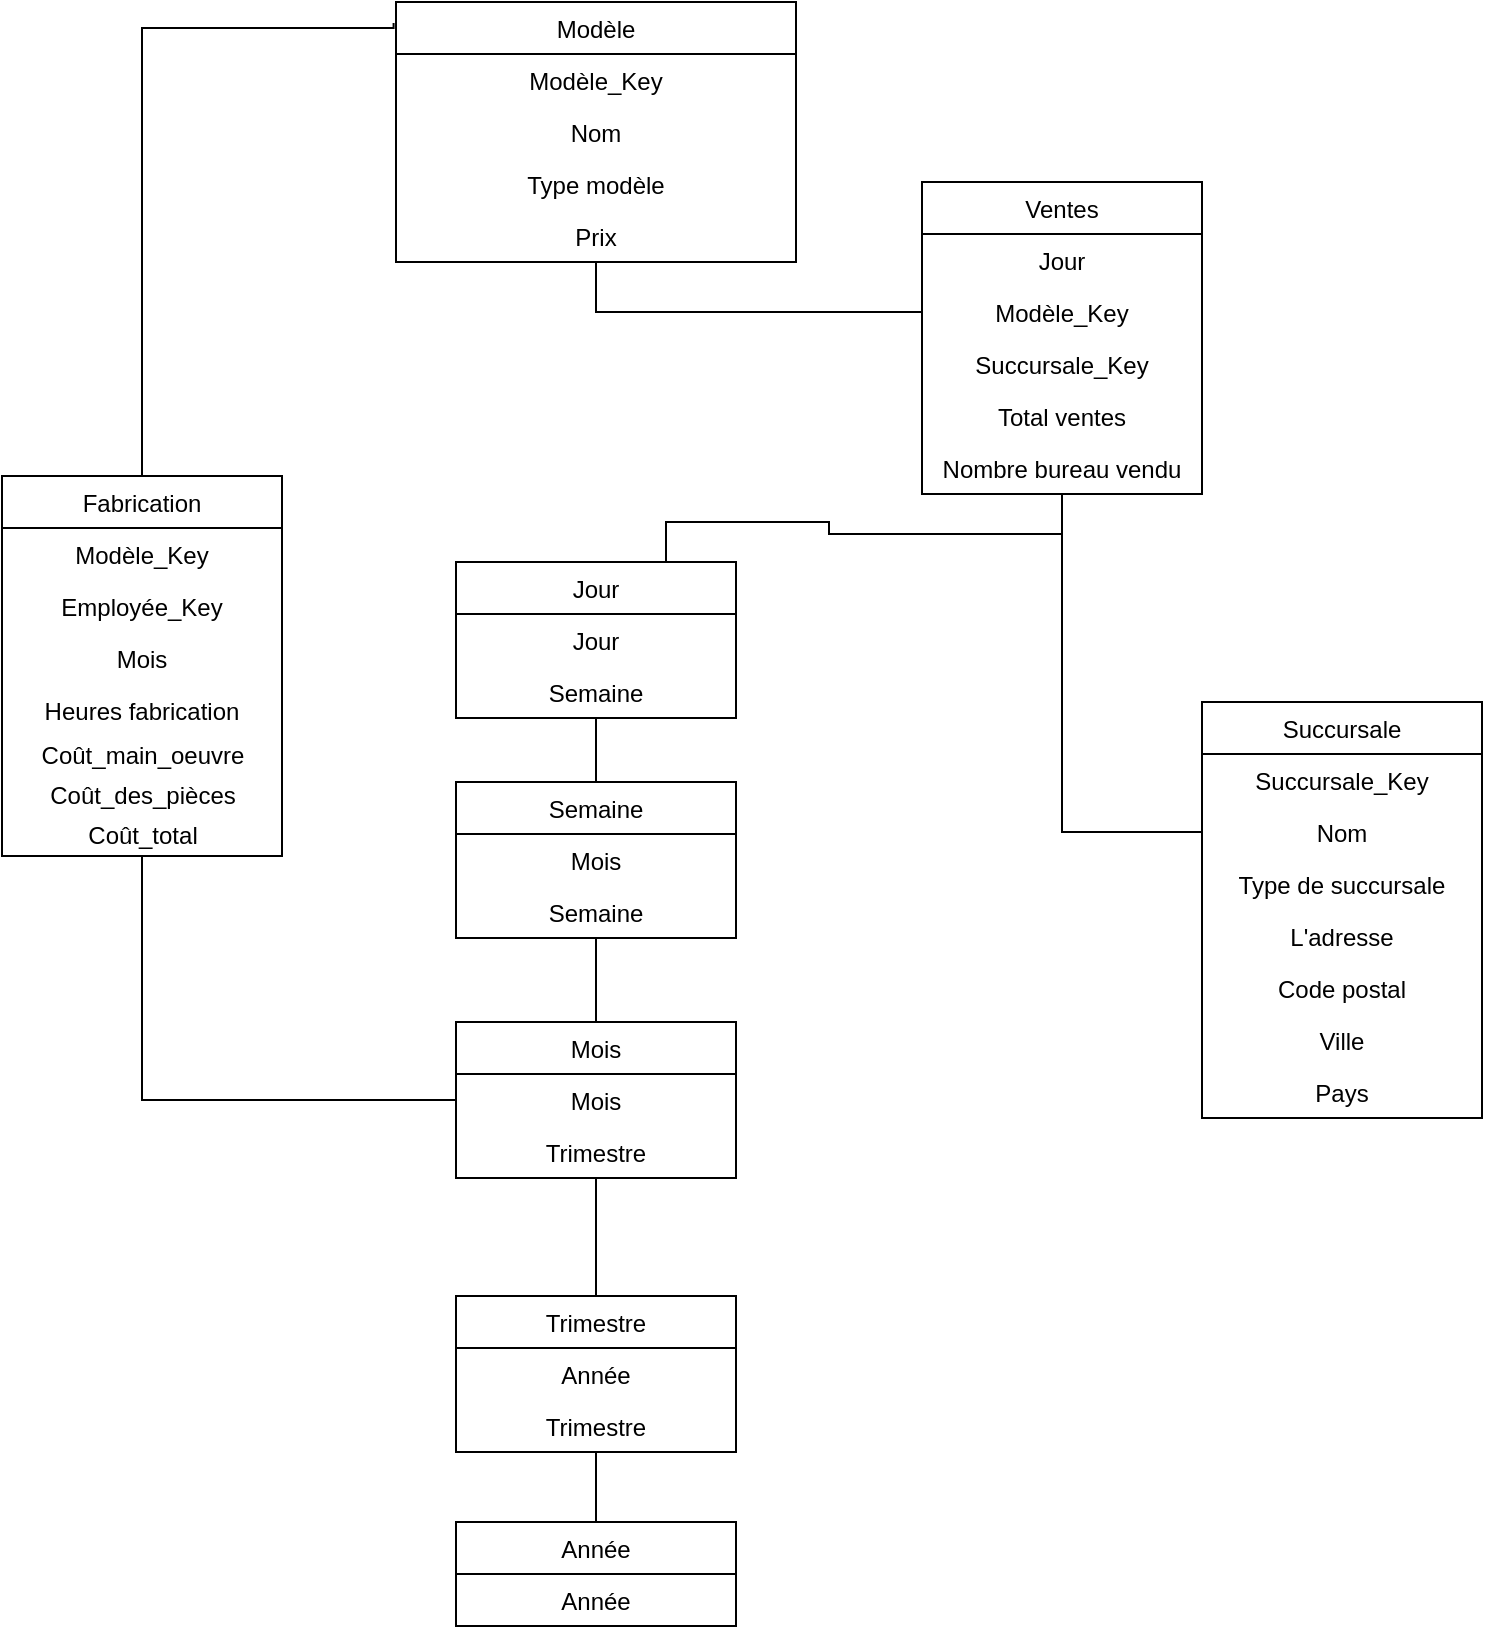<mxfile version="14.5.8" type="device"><diagram id="C5RBs43oDa-KdzZeNtuy" name="Page-1"><mxGraphModel dx="700" dy="784" grid="1" gridSize="10" guides="1" tooltips="1" connect="1" arrows="1" fold="1" page="1" pageScale="1" pageWidth="827" pageHeight="1169" math="0" shadow="0"><root><mxCell id="WIyWlLk6GJQsqaUBKTNV-0"/><mxCell id="WIyWlLk6GJQsqaUBKTNV-1" parent="WIyWlLk6GJQsqaUBKTNV-0"/><mxCell id="yK12ncWKz5Bpj2Oziom0-40" value="Fabrication" style="swimlane;fontStyle=0;childLayout=stackLayout;horizontal=1;startSize=26;fillColor=none;horizontalStack=0;resizeParent=1;resizeParentMax=0;resizeLast=0;collapsible=1;marginBottom=0;align=center;fontSize=12;" parent="WIyWlLk6GJQsqaUBKTNV-1" vertex="1"><mxGeometry x="430" y="337" width="140" height="190" as="geometry"><mxRectangle x="344" y="210" width="90" height="26" as="alternateBounds"/></mxGeometry></mxCell><mxCell id="yK12ncWKz5Bpj2Oziom0-41" value="Modèle_Key" style="text;strokeColor=none;fillColor=none;align=center;verticalAlign=top;spacingLeft=4;spacingRight=4;overflow=hidden;rotatable=0;points=[[0,0.5],[1,0.5]];portConstraint=eastwest;fontSize=12;" parent="yK12ncWKz5Bpj2Oziom0-40" vertex="1"><mxGeometry y="26" width="140" height="26" as="geometry"/></mxCell><mxCell id="yK12ncWKz5Bpj2Oziom0-42" value="Employée_Key" style="text;strokeColor=none;fillColor=none;align=center;verticalAlign=top;spacingLeft=4;spacingRight=4;overflow=hidden;rotatable=0;points=[[0,0.5],[1,0.5]];portConstraint=eastwest;fontSize=12;" parent="yK12ncWKz5Bpj2Oziom0-40" vertex="1"><mxGeometry y="52" width="140" height="26" as="geometry"/></mxCell><mxCell id="yK12ncWKz5Bpj2Oziom0-43" value="Mois" style="text;strokeColor=none;fillColor=none;align=center;verticalAlign=top;spacingLeft=4;spacingRight=4;overflow=hidden;rotatable=0;points=[[0,0.5],[1,0.5]];portConstraint=eastwest;fontSize=12;" parent="yK12ncWKz5Bpj2Oziom0-40" vertex="1"><mxGeometry y="78" width="140" height="26" as="geometry"/></mxCell><mxCell id="yK12ncWKz5Bpj2Oziom0-86" value="Heures fabrication" style="text;strokeColor=none;fillColor=none;align=center;verticalAlign=top;spacingLeft=4;spacingRight=4;overflow=hidden;rotatable=0;points=[[0,0.5],[1,0.5]];portConstraint=eastwest;" parent="yK12ncWKz5Bpj2Oziom0-40" vertex="1"><mxGeometry y="104" width="140" height="26" as="geometry"/></mxCell><mxCell id="yK12ncWKz5Bpj2Oziom0-44" value="Coût_main_oeuvre" style="text;html=1;align=center;verticalAlign=middle;resizable=0;points=[];autosize=1;strokeColor=none;fontSize=12;" parent="yK12ncWKz5Bpj2Oziom0-40" vertex="1"><mxGeometry y="130" width="140" height="20" as="geometry"/></mxCell><mxCell id="yK12ncWKz5Bpj2Oziom0-45" value="Coût_des_pièces" style="text;html=1;align=center;verticalAlign=middle;resizable=0;points=[];autosize=1;strokeColor=none;fontSize=12;" parent="yK12ncWKz5Bpj2Oziom0-40" vertex="1"><mxGeometry y="150" width="140" height="20" as="geometry"/></mxCell><mxCell id="yK12ncWKz5Bpj2Oziom0-47" value="Coût_total" style="text;html=1;align=center;verticalAlign=middle;resizable=0;points=[];autosize=1;strokeColor=none;fontSize=12;" parent="yK12ncWKz5Bpj2Oziom0-40" vertex="1"><mxGeometry y="170" width="140" height="20" as="geometry"/></mxCell><mxCell id="yK12ncWKz5Bpj2Oziom0-59" style="edgeStyle=orthogonalEdgeStyle;rounded=0;orthogonalLoop=1;jettySize=auto;html=1;entryX=-0.006;entryY=0.081;entryDx=0;entryDy=0;endArrow=none;endFill=0;entryPerimeter=0;" parent="WIyWlLk6GJQsqaUBKTNV-1" source="yK12ncWKz5Bpj2Oziom0-40" target="yK12ncWKz5Bpj2Oziom0-82" edge="1"><mxGeometry relative="1" as="geometry"><mxPoint x="590" y="165" as="targetPoint"/><Array as="points"><mxPoint x="500" y="113"/></Array></mxGeometry></mxCell><mxCell id="yK12ncWKz5Bpj2Oziom0-70" value="" style="edgeStyle=orthogonalEdgeStyle;rounded=0;orthogonalLoop=1;jettySize=auto;html=1;endArrow=none;endFill=0;" parent="WIyWlLk6GJQsqaUBKTNV-1" source="yK12ncWKz5Bpj2Oziom0-71" target="yK12ncWKz5Bpj2Oziom0-75" edge="1"><mxGeometry relative="1" as="geometry"/></mxCell><mxCell id="yK12ncWKz5Bpj2Oziom0-90" value="" style="edgeStyle=orthogonalEdgeStyle;rounded=0;orthogonalLoop=1;jettySize=auto;html=1;endArrow=none;endFill=0;" parent="WIyWlLk6GJQsqaUBKTNV-1" source="yK12ncWKz5Bpj2Oziom0-71" target="yK12ncWKz5Bpj2Oziom0-87" edge="1"><mxGeometry relative="1" as="geometry"/></mxCell><mxCell id="yK12ncWKz5Bpj2Oziom0-71" value="Mois" style="swimlane;fontStyle=0;childLayout=stackLayout;horizontal=1;startSize=26;fillColor=none;horizontalStack=0;resizeParent=1;resizeParentMax=0;resizeLast=0;collapsible=1;marginBottom=0;align=center;" parent="WIyWlLk6GJQsqaUBKTNV-1" vertex="1"><mxGeometry x="657" y="610" width="140" height="78" as="geometry"><mxRectangle x="344" y="210" width="90" height="26" as="alternateBounds"/></mxGeometry></mxCell><mxCell id="yK12ncWKz5Bpj2Oziom0-72" value="Mois" style="text;strokeColor=none;fillColor=none;align=center;verticalAlign=top;spacingLeft=4;spacingRight=4;overflow=hidden;rotatable=0;points=[[0,0.5],[1,0.5]];portConstraint=eastwest;" parent="yK12ncWKz5Bpj2Oziom0-71" vertex="1"><mxGeometry y="26" width="140" height="26" as="geometry"/></mxCell><mxCell id="yK12ncWKz5Bpj2Oziom0-73" value="Trimestre" style="text;strokeColor=none;fillColor=none;align=center;verticalAlign=top;spacingLeft=4;spacingRight=4;overflow=hidden;rotatable=0;points=[[0,0.5],[1,0.5]];portConstraint=eastwest;" parent="yK12ncWKz5Bpj2Oziom0-71" vertex="1"><mxGeometry y="52" width="140" height="26" as="geometry"/></mxCell><mxCell id="yK12ncWKz5Bpj2Oziom0-74" value="" style="edgeStyle=orthogonalEdgeStyle;rounded=0;orthogonalLoop=1;jettySize=auto;html=1;endArrow=none;endFill=0;" parent="WIyWlLk6GJQsqaUBKTNV-1" source="yK12ncWKz5Bpj2Oziom0-75" target="yK12ncWKz5Bpj2Oziom0-78" edge="1"><mxGeometry relative="1" as="geometry"/></mxCell><mxCell id="yK12ncWKz5Bpj2Oziom0-75" value="Trimestre" style="swimlane;fontStyle=0;childLayout=stackLayout;horizontal=1;startSize=26;fillColor=none;horizontalStack=0;resizeParent=1;resizeParentMax=0;resizeLast=0;collapsible=1;marginBottom=0;align=center;" parent="WIyWlLk6GJQsqaUBKTNV-1" vertex="1"><mxGeometry x="657" y="747" width="140" height="78" as="geometry"><mxRectangle x="344" y="210" width="90" height="26" as="alternateBounds"/></mxGeometry></mxCell><mxCell id="yK12ncWKz5Bpj2Oziom0-76" value="Année" style="text;strokeColor=none;fillColor=none;align=center;verticalAlign=top;spacingLeft=4;spacingRight=4;overflow=hidden;rotatable=0;points=[[0,0.5],[1,0.5]];portConstraint=eastwest;" parent="yK12ncWKz5Bpj2Oziom0-75" vertex="1"><mxGeometry y="26" width="140" height="26" as="geometry"/></mxCell><mxCell id="yK12ncWKz5Bpj2Oziom0-77" value="Trimestre" style="text;strokeColor=none;fillColor=none;align=center;verticalAlign=top;spacingLeft=4;spacingRight=4;overflow=hidden;rotatable=0;points=[[0,0.5],[1,0.5]];portConstraint=eastwest;" parent="yK12ncWKz5Bpj2Oziom0-75" vertex="1"><mxGeometry y="52" width="140" height="26" as="geometry"/></mxCell><mxCell id="yK12ncWKz5Bpj2Oziom0-78" value="Année" style="swimlane;fontStyle=0;childLayout=stackLayout;horizontal=1;startSize=26;fillColor=none;horizontalStack=0;resizeParent=1;resizeParentMax=0;resizeLast=0;collapsible=1;marginBottom=0;align=center;" parent="WIyWlLk6GJQsqaUBKTNV-1" vertex="1"><mxGeometry x="657" y="860" width="140" height="52" as="geometry"><mxRectangle x="344" y="210" width="90" height="26" as="alternateBounds"/></mxGeometry></mxCell><mxCell id="yK12ncWKz5Bpj2Oziom0-79" value="Année" style="text;strokeColor=none;fillColor=none;align=center;verticalAlign=top;spacingLeft=4;spacingRight=4;overflow=hidden;rotatable=0;points=[[0,0.5],[1,0.5]];portConstraint=eastwest;" parent="yK12ncWKz5Bpj2Oziom0-78" vertex="1"><mxGeometry y="26" width="140" height="26" as="geometry"/></mxCell><mxCell id="yK12ncWKz5Bpj2Oziom0-81" style="edgeStyle=orthogonalEdgeStyle;rounded=0;orthogonalLoop=1;jettySize=auto;html=1;exitX=0;exitY=0.5;exitDx=0;exitDy=0;endArrow=none;endFill=0;" parent="WIyWlLk6GJQsqaUBKTNV-1" source="yK12ncWKz5Bpj2Oziom0-72" target="yK12ncWKz5Bpj2Oziom0-40" edge="1"><mxGeometry relative="1" as="geometry"/></mxCell><mxCell id="yK12ncWKz5Bpj2Oziom0-82" value="Modèle" style="swimlane;fontStyle=0;childLayout=stackLayout;horizontal=1;startSize=26;fillColor=none;horizontalStack=0;resizeParent=1;resizeParentMax=0;resizeLast=0;collapsible=1;marginBottom=0;align=center;" parent="WIyWlLk6GJQsqaUBKTNV-1" vertex="1"><mxGeometry x="627" y="100" width="200" height="130" as="geometry"/></mxCell><mxCell id="yK12ncWKz5Bpj2Oziom0-83" value="Modèle_Key" style="text;strokeColor=none;fillColor=none;align=center;verticalAlign=top;spacingLeft=4;spacingRight=4;overflow=hidden;rotatable=0;points=[[0,0.5],[1,0.5]];portConstraint=eastwest;" parent="yK12ncWKz5Bpj2Oziom0-82" vertex="1"><mxGeometry y="26" width="200" height="26" as="geometry"/></mxCell><mxCell id="yK12ncWKz5Bpj2Oziom0-84" value="Nom" style="text;strokeColor=none;fillColor=none;align=center;verticalAlign=top;spacingLeft=4;spacingRight=4;overflow=hidden;rotatable=0;points=[[0,0.5],[1,0.5]];portConstraint=eastwest;" parent="yK12ncWKz5Bpj2Oziom0-82" vertex="1"><mxGeometry y="52" width="200" height="26" as="geometry"/></mxCell><mxCell id="yK12ncWKz5Bpj2Oziom0-85" value="Type modèle" style="text;strokeColor=none;fillColor=none;align=center;verticalAlign=top;spacingLeft=4;spacingRight=4;overflow=hidden;rotatable=0;points=[[0,0.5],[1,0.5]];portConstraint=eastwest;" parent="yK12ncWKz5Bpj2Oziom0-82" vertex="1"><mxGeometry y="78" width="200" height="26" as="geometry"/></mxCell><mxCell id="yK12ncWKz5Bpj2Oziom0-121" value="Prix" style="text;strokeColor=none;fillColor=none;align=center;verticalAlign=top;spacingLeft=4;spacingRight=4;overflow=hidden;rotatable=0;points=[[0,0.5],[1,0.5]];portConstraint=eastwest;" parent="yK12ncWKz5Bpj2Oziom0-82" vertex="1"><mxGeometry y="104" width="200" height="26" as="geometry"/></mxCell><mxCell id="yK12ncWKz5Bpj2Oziom0-94" value="" style="edgeStyle=orthogonalEdgeStyle;rounded=0;orthogonalLoop=1;jettySize=auto;html=1;endArrow=none;endFill=0;" parent="WIyWlLk6GJQsqaUBKTNV-1" source="yK12ncWKz5Bpj2Oziom0-87" target="yK12ncWKz5Bpj2Oziom0-91" edge="1"><mxGeometry relative="1" as="geometry"/></mxCell><mxCell id="yK12ncWKz5Bpj2Oziom0-87" value="Semaine" style="swimlane;fontStyle=0;childLayout=stackLayout;horizontal=1;startSize=26;fillColor=none;horizontalStack=0;resizeParent=1;resizeParentMax=0;resizeLast=0;collapsible=1;marginBottom=0;align=center;" parent="WIyWlLk6GJQsqaUBKTNV-1" vertex="1"><mxGeometry x="657" y="490" width="140" height="78" as="geometry"><mxRectangle x="344" y="210" width="90" height="26" as="alternateBounds"/></mxGeometry></mxCell><mxCell id="yK12ncWKz5Bpj2Oziom0-88" value="Mois" style="text;strokeColor=none;fillColor=none;align=center;verticalAlign=top;spacingLeft=4;spacingRight=4;overflow=hidden;rotatable=0;points=[[0,0.5],[1,0.5]];portConstraint=eastwest;" parent="yK12ncWKz5Bpj2Oziom0-87" vertex="1"><mxGeometry y="26" width="140" height="26" as="geometry"/></mxCell><mxCell id="yK12ncWKz5Bpj2Oziom0-89" value="Semaine" style="text;strokeColor=none;fillColor=none;align=center;verticalAlign=top;spacingLeft=4;spacingRight=4;overflow=hidden;rotatable=0;points=[[0,0.5],[1,0.5]];portConstraint=eastwest;" parent="yK12ncWKz5Bpj2Oziom0-87" vertex="1"><mxGeometry y="52" width="140" height="26" as="geometry"/></mxCell><mxCell id="yK12ncWKz5Bpj2Oziom0-128" style="edgeStyle=orthogonalEdgeStyle;rounded=0;orthogonalLoop=1;jettySize=auto;html=1;exitX=0.75;exitY=0;exitDx=0;exitDy=0;endArrow=none;endFill=0;" parent="WIyWlLk6GJQsqaUBKTNV-1" source="yK12ncWKz5Bpj2Oziom0-91" target="yK12ncWKz5Bpj2Oziom0-98" edge="1"><mxGeometry relative="1" as="geometry"/></mxCell><mxCell id="yK12ncWKz5Bpj2Oziom0-91" value="Jour" style="swimlane;fontStyle=0;childLayout=stackLayout;horizontal=1;startSize=26;fillColor=none;horizontalStack=0;resizeParent=1;resizeParentMax=0;resizeLast=0;collapsible=1;marginBottom=0;align=center;" parent="WIyWlLk6GJQsqaUBKTNV-1" vertex="1"><mxGeometry x="657" y="380" width="140" height="78" as="geometry"><mxRectangle x="344" y="210" width="90" height="26" as="alternateBounds"/></mxGeometry></mxCell><mxCell id="yK12ncWKz5Bpj2Oziom0-92" value="Jour" style="text;strokeColor=none;fillColor=none;align=center;verticalAlign=top;spacingLeft=4;spacingRight=4;overflow=hidden;rotatable=0;points=[[0,0.5],[1,0.5]];portConstraint=eastwest;" parent="yK12ncWKz5Bpj2Oziom0-91" vertex="1"><mxGeometry y="26" width="140" height="26" as="geometry"/></mxCell><mxCell id="yK12ncWKz5Bpj2Oziom0-93" value="Semaine" style="text;strokeColor=none;fillColor=none;align=center;verticalAlign=top;spacingLeft=4;spacingRight=4;overflow=hidden;rotatable=0;points=[[0,0.5],[1,0.5]];portConstraint=eastwest;" parent="yK12ncWKz5Bpj2Oziom0-91" vertex="1"><mxGeometry y="52" width="140" height="26" as="geometry"/></mxCell><mxCell id="yK12ncWKz5Bpj2Oziom0-98" value="Ventes" style="swimlane;fontStyle=0;childLayout=stackLayout;horizontal=1;startSize=26;fillColor=none;horizontalStack=0;resizeParent=1;resizeParentMax=0;resizeLast=0;collapsible=1;marginBottom=0;align=center;" parent="WIyWlLk6GJQsqaUBKTNV-1" vertex="1"><mxGeometry x="890" y="190" width="140" height="156" as="geometry"/></mxCell><mxCell id="yK12ncWKz5Bpj2Oziom0-99" value="Jour" style="text;strokeColor=none;fillColor=none;align=center;verticalAlign=top;spacingLeft=4;spacingRight=4;overflow=hidden;rotatable=0;points=[[0,0.5],[1,0.5]];portConstraint=eastwest;" parent="yK12ncWKz5Bpj2Oziom0-98" vertex="1"><mxGeometry y="26" width="140" height="26" as="geometry"/></mxCell><mxCell id="yK12ncWKz5Bpj2Oziom0-100" value="Modèle_Key" style="text;strokeColor=none;fillColor=none;align=center;verticalAlign=top;spacingLeft=4;spacingRight=4;overflow=hidden;rotatable=0;points=[[0,0.5],[1,0.5]];portConstraint=eastwest;" parent="yK12ncWKz5Bpj2Oziom0-98" vertex="1"><mxGeometry y="52" width="140" height="26" as="geometry"/></mxCell><mxCell id="yK12ncWKz5Bpj2Oziom0-101" value="Succursale_Key" style="text;strokeColor=none;fillColor=none;align=center;verticalAlign=top;spacingLeft=4;spacingRight=4;overflow=hidden;rotatable=0;points=[[0,0.5],[1,0.5]];portConstraint=eastwest;" parent="yK12ncWKz5Bpj2Oziom0-98" vertex="1"><mxGeometry y="78" width="140" height="26" as="geometry"/></mxCell><mxCell id="yK12ncWKz5Bpj2Oziom0-102" value="Total ventes" style="text;strokeColor=none;fillColor=none;align=center;verticalAlign=top;spacingLeft=4;spacingRight=4;overflow=hidden;rotatable=0;points=[[0,0.5],[1,0.5]];portConstraint=eastwest;" parent="yK12ncWKz5Bpj2Oziom0-98" vertex="1"><mxGeometry y="104" width="140" height="26" as="geometry"/></mxCell><mxCell id="yK12ncWKz5Bpj2Oziom0-103" value="Nombre bureau vendu" style="text;strokeColor=none;fillColor=none;align=center;verticalAlign=top;spacingLeft=4;spacingRight=4;overflow=hidden;rotatable=0;points=[[0,0.5],[1,0.5]];portConstraint=eastwest;" parent="yK12ncWKz5Bpj2Oziom0-98" vertex="1"><mxGeometry y="130" width="140" height="26" as="geometry"/></mxCell><mxCell id="yK12ncWKz5Bpj2Oziom0-104" value="Succursale" style="swimlane;fontStyle=0;childLayout=stackLayout;horizontal=1;startSize=26;fillColor=none;horizontalStack=0;resizeParent=1;resizeParentMax=0;resizeLast=0;collapsible=1;marginBottom=0;align=center;" parent="WIyWlLk6GJQsqaUBKTNV-1" vertex="1"><mxGeometry x="1030" y="450" width="140" height="208" as="geometry"/></mxCell><mxCell id="yK12ncWKz5Bpj2Oziom0-105" value="Succursale_Key" style="text;strokeColor=none;fillColor=none;align=center;verticalAlign=top;spacingLeft=4;spacingRight=4;overflow=hidden;rotatable=0;points=[[0,0.5],[1,0.5]];portConstraint=eastwest;" parent="yK12ncWKz5Bpj2Oziom0-104" vertex="1"><mxGeometry y="26" width="140" height="26" as="geometry"/></mxCell><mxCell id="yK12ncWKz5Bpj2Oziom0-106" value="Nom" style="text;strokeColor=none;fillColor=none;align=center;verticalAlign=top;spacingLeft=4;spacingRight=4;overflow=hidden;rotatable=0;points=[[0,0.5],[1,0.5]];portConstraint=eastwest;" parent="yK12ncWKz5Bpj2Oziom0-104" vertex="1"><mxGeometry y="52" width="140" height="26" as="geometry"/></mxCell><mxCell id="yK12ncWKz5Bpj2Oziom0-107" value="Type de succursale" style="text;strokeColor=none;fillColor=none;align=center;verticalAlign=top;spacingLeft=4;spacingRight=4;overflow=hidden;rotatable=0;points=[[0,0.5],[1,0.5]];portConstraint=eastwest;" parent="yK12ncWKz5Bpj2Oziom0-104" vertex="1"><mxGeometry y="78" width="140" height="26" as="geometry"/></mxCell><mxCell id="yK12ncWKz5Bpj2Oziom0-108" value="L'adresse" style="text;strokeColor=none;fillColor=none;align=center;verticalAlign=top;spacingLeft=4;spacingRight=4;overflow=hidden;rotatable=0;points=[[0,0.5],[1,0.5]];portConstraint=eastwest;" parent="yK12ncWKz5Bpj2Oziom0-104" vertex="1"><mxGeometry y="104" width="140" height="26" as="geometry"/></mxCell><mxCell id="yK12ncWKz5Bpj2Oziom0-109" value="Code postal&#10;" style="text;strokeColor=none;fillColor=none;align=center;verticalAlign=top;spacingLeft=4;spacingRight=4;overflow=hidden;rotatable=0;points=[[0,0.5],[1,0.5]];portConstraint=eastwest;" parent="yK12ncWKz5Bpj2Oziom0-104" vertex="1"><mxGeometry y="130" width="140" height="26" as="geometry"/></mxCell><mxCell id="yK12ncWKz5Bpj2Oziom0-110" value="Ville" style="text;strokeColor=none;fillColor=none;align=center;verticalAlign=top;spacingLeft=4;spacingRight=4;overflow=hidden;rotatable=0;points=[[0,0.5],[1,0.5]];portConstraint=eastwest;" parent="yK12ncWKz5Bpj2Oziom0-104" vertex="1"><mxGeometry y="156" width="140" height="26" as="geometry"/></mxCell><mxCell id="yK12ncWKz5Bpj2Oziom0-111" value="Pays" style="text;strokeColor=none;fillColor=none;align=center;verticalAlign=top;spacingLeft=4;spacingRight=4;overflow=hidden;rotatable=0;points=[[0,0.5],[1,0.5]];portConstraint=eastwest;" parent="yK12ncWKz5Bpj2Oziom0-104" vertex="1"><mxGeometry y="182" width="140" height="26" as="geometry"/></mxCell><mxCell id="yK12ncWKz5Bpj2Oziom0-124" style="edgeStyle=orthogonalEdgeStyle;rounded=0;orthogonalLoop=1;jettySize=auto;html=1;exitX=0;exitY=0.5;exitDx=0;exitDy=0;endArrow=none;endFill=0;" parent="WIyWlLk6GJQsqaUBKTNV-1" source="yK12ncWKz5Bpj2Oziom0-100" target="yK12ncWKz5Bpj2Oziom0-82" edge="1"><mxGeometry relative="1" as="geometry"/></mxCell><mxCell id="yK12ncWKz5Bpj2Oziom0-127" style="edgeStyle=orthogonalEdgeStyle;rounded=0;orthogonalLoop=1;jettySize=auto;html=1;exitX=0;exitY=0.5;exitDx=0;exitDy=0;endArrow=none;endFill=0;" parent="WIyWlLk6GJQsqaUBKTNV-1" source="yK12ncWKz5Bpj2Oziom0-106" target="yK12ncWKz5Bpj2Oziom0-98" edge="1"><mxGeometry relative="1" as="geometry"/></mxCell></root></mxGraphModel></diagram></mxfile>